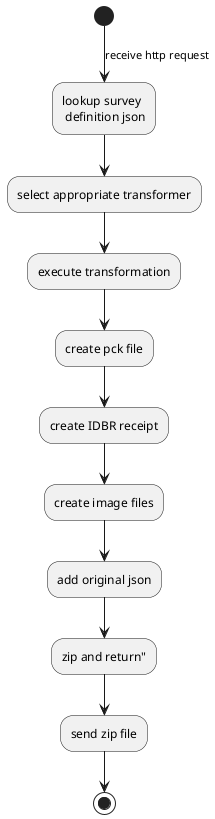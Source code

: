 @startuml

(*)  -->[receive http request] "lookup survey \n definition json" as A1
--> "select appropriate transformer" as A2
--> "execute transformation"
--> "create pck file"
--> "create IDBR receipt"
--> "create image files"
--> "add original json"
--> zip and return"
--> "send zip file"
-->(*)

@enduml